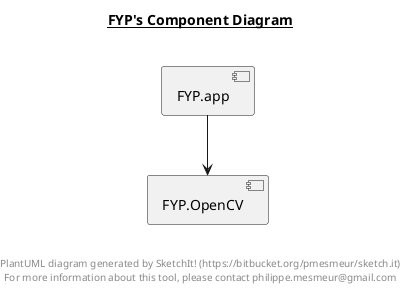 @startuml

title __FYP's Component Diagram__\n

  [FYP.app] --> [FYP.OpenCV]


right footer


PlantUML diagram generated by SketchIt! (https://bitbucket.org/pmesmeur/sketch.it)
For more information about this tool, please contact philippe.mesmeur@gmail.com
endfooter

@enduml
